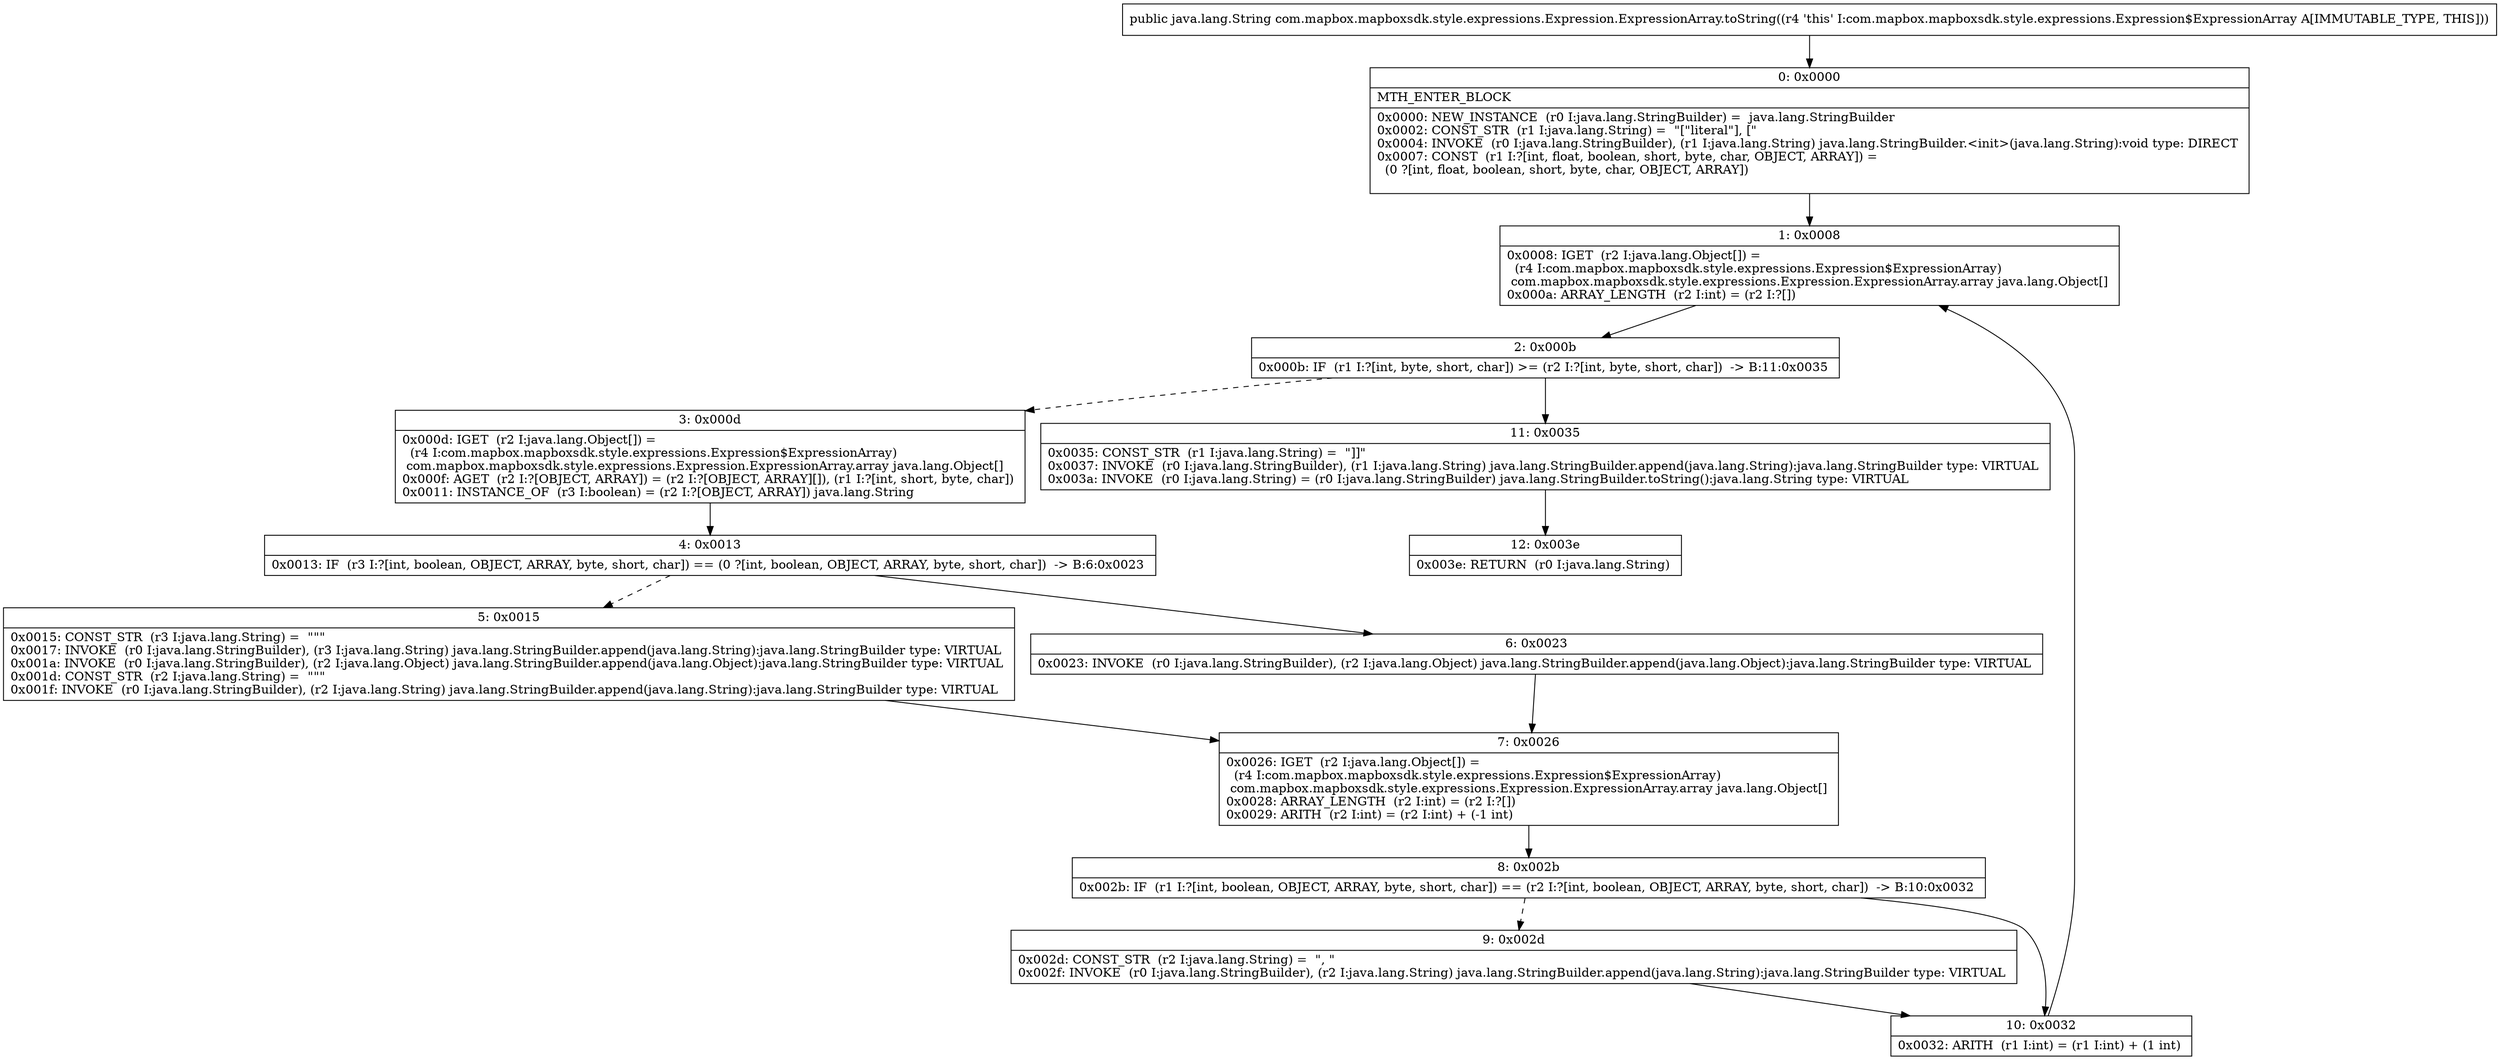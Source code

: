 digraph "CFG forcom.mapbox.mapboxsdk.style.expressions.Expression.ExpressionArray.toString()Ljava\/lang\/String;" {
Node_0 [shape=record,label="{0\:\ 0x0000|MTH_ENTER_BLOCK\l|0x0000: NEW_INSTANCE  (r0 I:java.lang.StringBuilder) =  java.lang.StringBuilder \l0x0002: CONST_STR  (r1 I:java.lang.String) =  \"[\"literal\"], [\" \l0x0004: INVOKE  (r0 I:java.lang.StringBuilder), (r1 I:java.lang.String) java.lang.StringBuilder.\<init\>(java.lang.String):void type: DIRECT \l0x0007: CONST  (r1 I:?[int, float, boolean, short, byte, char, OBJECT, ARRAY]) = \l  (0 ?[int, float, boolean, short, byte, char, OBJECT, ARRAY])\l \l}"];
Node_1 [shape=record,label="{1\:\ 0x0008|0x0008: IGET  (r2 I:java.lang.Object[]) = \l  (r4 I:com.mapbox.mapboxsdk.style.expressions.Expression$ExpressionArray)\l com.mapbox.mapboxsdk.style.expressions.Expression.ExpressionArray.array java.lang.Object[] \l0x000a: ARRAY_LENGTH  (r2 I:int) = (r2 I:?[]) \l}"];
Node_2 [shape=record,label="{2\:\ 0x000b|0x000b: IF  (r1 I:?[int, byte, short, char]) \>= (r2 I:?[int, byte, short, char])  \-\> B:11:0x0035 \l}"];
Node_3 [shape=record,label="{3\:\ 0x000d|0x000d: IGET  (r2 I:java.lang.Object[]) = \l  (r4 I:com.mapbox.mapboxsdk.style.expressions.Expression$ExpressionArray)\l com.mapbox.mapboxsdk.style.expressions.Expression.ExpressionArray.array java.lang.Object[] \l0x000f: AGET  (r2 I:?[OBJECT, ARRAY]) = (r2 I:?[OBJECT, ARRAY][]), (r1 I:?[int, short, byte, char]) \l0x0011: INSTANCE_OF  (r3 I:boolean) = (r2 I:?[OBJECT, ARRAY]) java.lang.String \l}"];
Node_4 [shape=record,label="{4\:\ 0x0013|0x0013: IF  (r3 I:?[int, boolean, OBJECT, ARRAY, byte, short, char]) == (0 ?[int, boolean, OBJECT, ARRAY, byte, short, char])  \-\> B:6:0x0023 \l}"];
Node_5 [shape=record,label="{5\:\ 0x0015|0x0015: CONST_STR  (r3 I:java.lang.String) =  \"\"\" \l0x0017: INVOKE  (r0 I:java.lang.StringBuilder), (r3 I:java.lang.String) java.lang.StringBuilder.append(java.lang.String):java.lang.StringBuilder type: VIRTUAL \l0x001a: INVOKE  (r0 I:java.lang.StringBuilder), (r2 I:java.lang.Object) java.lang.StringBuilder.append(java.lang.Object):java.lang.StringBuilder type: VIRTUAL \l0x001d: CONST_STR  (r2 I:java.lang.String) =  \"\"\" \l0x001f: INVOKE  (r0 I:java.lang.StringBuilder), (r2 I:java.lang.String) java.lang.StringBuilder.append(java.lang.String):java.lang.StringBuilder type: VIRTUAL \l}"];
Node_6 [shape=record,label="{6\:\ 0x0023|0x0023: INVOKE  (r0 I:java.lang.StringBuilder), (r2 I:java.lang.Object) java.lang.StringBuilder.append(java.lang.Object):java.lang.StringBuilder type: VIRTUAL \l}"];
Node_7 [shape=record,label="{7\:\ 0x0026|0x0026: IGET  (r2 I:java.lang.Object[]) = \l  (r4 I:com.mapbox.mapboxsdk.style.expressions.Expression$ExpressionArray)\l com.mapbox.mapboxsdk.style.expressions.Expression.ExpressionArray.array java.lang.Object[] \l0x0028: ARRAY_LENGTH  (r2 I:int) = (r2 I:?[]) \l0x0029: ARITH  (r2 I:int) = (r2 I:int) + (\-1 int) \l}"];
Node_8 [shape=record,label="{8\:\ 0x002b|0x002b: IF  (r1 I:?[int, boolean, OBJECT, ARRAY, byte, short, char]) == (r2 I:?[int, boolean, OBJECT, ARRAY, byte, short, char])  \-\> B:10:0x0032 \l}"];
Node_9 [shape=record,label="{9\:\ 0x002d|0x002d: CONST_STR  (r2 I:java.lang.String) =  \", \" \l0x002f: INVOKE  (r0 I:java.lang.StringBuilder), (r2 I:java.lang.String) java.lang.StringBuilder.append(java.lang.String):java.lang.StringBuilder type: VIRTUAL \l}"];
Node_10 [shape=record,label="{10\:\ 0x0032|0x0032: ARITH  (r1 I:int) = (r1 I:int) + (1 int) \l}"];
Node_11 [shape=record,label="{11\:\ 0x0035|0x0035: CONST_STR  (r1 I:java.lang.String) =  \"]]\" \l0x0037: INVOKE  (r0 I:java.lang.StringBuilder), (r1 I:java.lang.String) java.lang.StringBuilder.append(java.lang.String):java.lang.StringBuilder type: VIRTUAL \l0x003a: INVOKE  (r0 I:java.lang.String) = (r0 I:java.lang.StringBuilder) java.lang.StringBuilder.toString():java.lang.String type: VIRTUAL \l}"];
Node_12 [shape=record,label="{12\:\ 0x003e|0x003e: RETURN  (r0 I:java.lang.String) \l}"];
MethodNode[shape=record,label="{public java.lang.String com.mapbox.mapboxsdk.style.expressions.Expression.ExpressionArray.toString((r4 'this' I:com.mapbox.mapboxsdk.style.expressions.Expression$ExpressionArray A[IMMUTABLE_TYPE, THIS])) }"];
MethodNode -> Node_0;
Node_0 -> Node_1;
Node_1 -> Node_2;
Node_2 -> Node_3[style=dashed];
Node_2 -> Node_11;
Node_3 -> Node_4;
Node_4 -> Node_5[style=dashed];
Node_4 -> Node_6;
Node_5 -> Node_7;
Node_6 -> Node_7;
Node_7 -> Node_8;
Node_8 -> Node_9[style=dashed];
Node_8 -> Node_10;
Node_9 -> Node_10;
Node_10 -> Node_1;
Node_11 -> Node_12;
}

